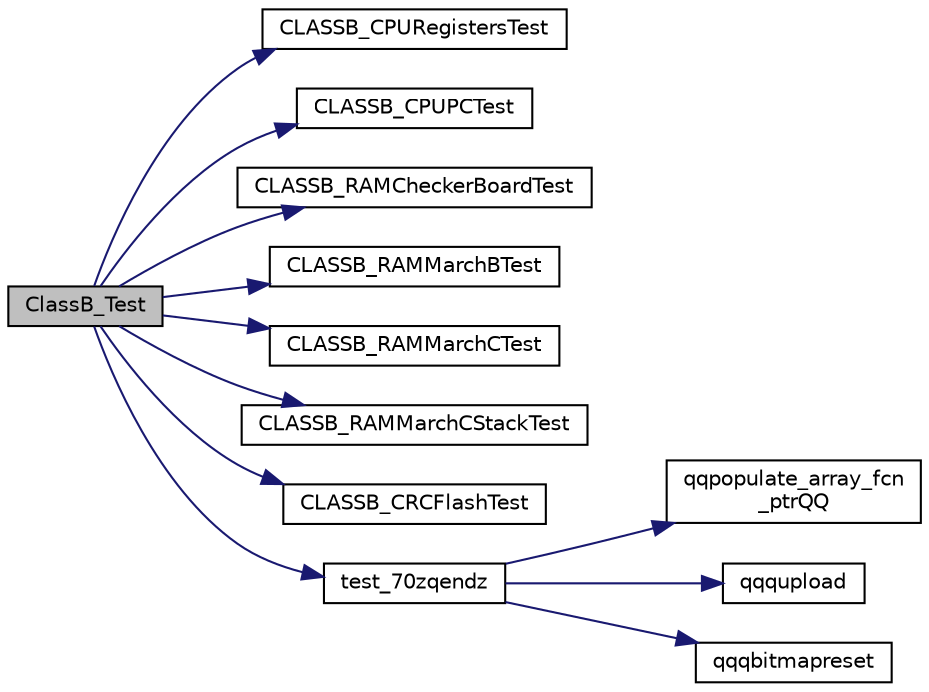 digraph "ClassB_Test"
{
  edge [fontname="Helvetica",fontsize="10",labelfontname="Helvetica",labelfontsize="10"];
  node [fontname="Helvetica",fontsize="10",shape=record];
  rankdir="LR";
  Node4 [label="ClassB_Test",height=0.2,width=0.4,color="black", fillcolor="grey75", style="filled", fontcolor="black"];
  Node4 -> Node5 [color="midnightblue",fontsize="10",style="solid",fontname="Helvetica"];
  Node5 [label="CLASSB_CPURegistersTest",height=0.2,width=0.4,color="black", fillcolor="white", style="filled",URL="$inszt__system__okay_8c.html#a891ced9154c1c66638558391e039adcb"];
  Node4 -> Node6 [color="midnightblue",fontsize="10",style="solid",fontname="Helvetica"];
  Node6 [label="CLASSB_CPUPCTest",height=0.2,width=0.4,color="black", fillcolor="white", style="filled",URL="$inszt__system__okay_8c.html#a2fd0d46eac7fc43ca6af0e3cb3b5bff7"];
  Node4 -> Node7 [color="midnightblue",fontsize="10",style="solid",fontname="Helvetica"];
  Node7 [label="CLASSB_RAMCheckerBoardTest",height=0.2,width=0.4,color="black", fillcolor="white", style="filled",URL="$inszt__system__okay_8c.html#a5f1fc062cd81d8b6d8973cff0af4df22"];
  Node4 -> Node8 [color="midnightblue",fontsize="10",style="solid",fontname="Helvetica"];
  Node8 [label="CLASSB_RAMMarchBTest",height=0.2,width=0.4,color="black", fillcolor="white", style="filled",URL="$inszt__system__okay_8c.html#a428d3bc6dc04328a6e606d7278d25faf"];
  Node4 -> Node9 [color="midnightblue",fontsize="10",style="solid",fontname="Helvetica"];
  Node9 [label="CLASSB_RAMMarchCTest",height=0.2,width=0.4,color="black", fillcolor="white", style="filled",URL="$inszt__system__okay_8c.html#a12a4d3c5623abddaf06056aa85915f22"];
  Node4 -> Node10 [color="midnightblue",fontsize="10",style="solid",fontname="Helvetica"];
  Node10 [label="CLASSB_RAMMarchCStackTest",height=0.2,width=0.4,color="black", fillcolor="white", style="filled",URL="$inszt__system__okay_8c.html#a9ff706cef3990529b24d362db63347be"];
  Node4 -> Node11 [color="midnightblue",fontsize="10",style="solid",fontname="Helvetica"];
  Node11 [label="CLASSB_CRCFlashTest",height=0.2,width=0.4,color="black", fillcolor="white", style="filled",URL="$inszt__system__okay_8c.html#ac0775b0455315bb6837ff27e78cdeedd"];
  Node4 -> Node12 [color="midnightblue",fontsize="10",style="solid",fontname="Helvetica"];
  Node12 [label="test_70zqendz",height=0.2,width=0.4,color="black", fillcolor="white", style="filled",URL="$inszt__test_8c.html#a0488eebef7a8ba37a279b283454b8924"];
  Node12 -> Node13 [color="midnightblue",fontsize="10",style="solid",fontname="Helvetica"];
  Node13 [label="qqpopulate_array_fcn\l_ptrQQ",height=0.2,width=0.4,color="black", fillcolor="white", style="filled",URL="$inszt__test_8c.html#a4ad6fa1bb94fc1c3ac2dc30925106081"];
  Node12 -> Node14 [color="midnightblue",fontsize="10",style="solid",fontname="Helvetica"];
  Node14 [label="qqqupload",height=0.2,width=0.4,color="black", fillcolor="white", style="filled",URL="$inszt__test_8c.html#a109761d7f84a96b5606e507bace276b5"];
  Node12 -> Node15 [color="midnightblue",fontsize="10",style="solid",fontname="Helvetica"];
  Node15 [label="qqqbitmapreset",height=0.2,width=0.4,color="black", fillcolor="white", style="filled",URL="$inszt__test_8c.html#a5688fceaed93ba591e78ee15ccb0187f"];
}
